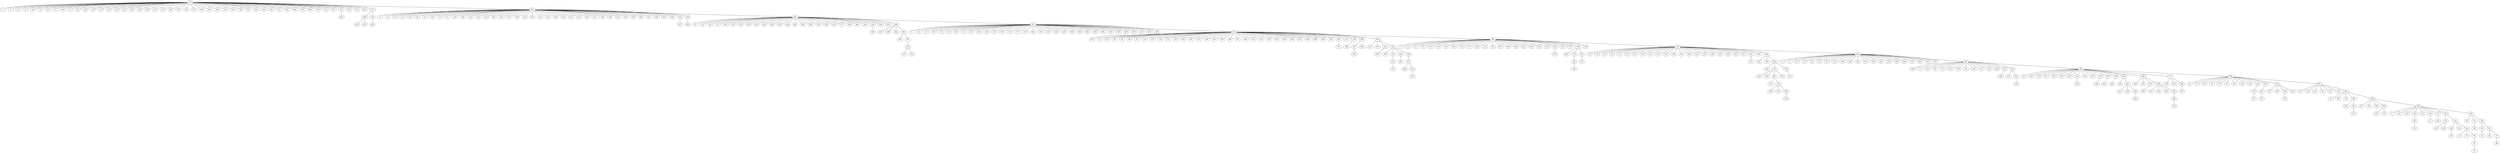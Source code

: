 graph X {
435 -- 1;
435 -- 4;
435 -- 22;
435 -- 24;
435 -- 29;
435 -- 32;
435 -- 46;
435 -- 57;
435 -- 69;
435 -- 76;
435 -- 84;
435 -- 100;
435 -- 108;
435 -- 110;
435 -- 142;
435 -- 144;
435 -- 157;
435 -- 170;
435 -- 180;
435 -- 188;
435 -- 223;
435 -- 225;
435 -- 226;
435 -- 252;
435 -- 256;
435 -- 273;
435 -- 296;
435 -- 302;
435 -- 308;
435 -- 310;
435 -- 319;
435 -- 329;
435 -- 351;
435 -- 360;
435 -- 366;
435 -- 381;
435 -- 391;
435 -- 394;
435 -- 396;
435 -- 397;
435 -- 403;
435 -- 409;
435 -- 410;
435 -- 411;
435 -- 432;
435 -- 433;
435 -- 441;
435 -- 447;
435 -- 471;
435 -- 485;
485 -- 9;
485 -- 10;
485 -- 25;
485 -- 35;
485 -- 40;
485 -- 45;
485 -- 61;
485 -- 66;
485 -- 73;
485 -- 77;
485 -- 102;
485 -- 106;
485 -- 115;
485 -- 155;
485 -- 156;
485 -- 160;
485 -- 163;
485 -- 171;
485 -- 190;
485 -- 192;
485 -- 204;
485 -- 213;
485 -- 231;
485 -- 240;
485 -- 242;
485 -- 251;
485 -- 315;
485 -- 325;
485 -- 327;
485 -- 338;
485 -- 339;
485 -- 353;
485 -- 355;
485 -- 379;
485 -- 429;
485 -- 431;
485 -- 440;
485 -- 443;
485 -- 446;
485 -- 474;
485 -- 478;
485 -- 481;
481 -- 15;
481 -- 23;
481 -- 49;
481 -- 63;
481 -- 104;
481 -- 114;
481 -- 123;
481 -- 125;
481 -- 129;
481 -- 194;
481 -- 206;
481 -- 218;
481 -- 268;
481 -- 281;
481 -- 283;
481 -- 289;
481 -- 314;
481 -- 316;
481 -- 333;
481 -- 377;
481 -- 380;
481 -- 402;
481 -- 416;
481 -- 418;
481 -- 428;
481 -- 453;
481 -- 469;
481 -- 475;
475 -- 3;
475 -- 14;
475 -- 27;
475 -- 28;
475 -- 31;
475 -- 37;
475 -- 56;
475 -- 71;
475 -- 87;
475 -- 128;
475 -- 136;
475 -- 150;
475 -- 154;
475 -- 172;
475 -- 177;
475 -- 215;
475 -- 222;
475 -- 253;
475 -- 267;
475 -- 282;
475 -- 349;
475 -- 358;
475 -- 359;
475 -- 362;
475 -- 364;
475 -- 386;
475 -- 393;
475 -- 395;
475 -- 406;
475 -- 408;
475 -- 423;
475 -- 436;
475 -- 444;
475 -- 462;
462 -- 6;
462 -- 38;
462 -- 64;
462 -- 82;
462 -- 86;
462 -- 97;
462 -- 119;
462 -- 174;
462 -- 178;
462 -- 179;
462 -- 187;
462 -- 201;
462 -- 207;
462 -- 217;
462 -- 236;
462 -- 241;
462 -- 265;
462 -- 269;
462 -- 272;
462 -- 294;
462 -- 313;
462 -- 318;
462 -- 320;
462 -- 330;
462 -- 348;
462 -- 356;
462 -- 373;
462 -- 385;
462 -- 388;
462 -- 390;
462 -- 392;
462 -- 405;
462 -- 413;
462 -- 439;
462 -- 448;
462 -- 449;
462 -- 450;
450 -- 7;
450 -- 12;
450 -- 16;
450 -- 78;
450 -- 137;
450 -- 143;
450 -- 158;
450 -- 166;
450 -- 168;
450 -- 175;
450 -- 210;
450 -- 214;
450 -- 232;
450 -- 237;
450 -- 238;
450 -- 254;
450 -- 261;
450 -- 304;
450 -- 332;
450 -- 335;
450 -- 346;
450 -- 354;
450 -- 357;
450 -- 399;
450 -- 400;
450 -- 430;
430 -- 18;
430 -- 34;
430 -- 65;
430 -- 67;
430 -- 72;
430 -- 111;
430 -- 112;
430 -- 118;
430 -- 121;
430 -- 141;
430 -- 148;
430 -- 164;
430 -- 182;
430 -- 200;
430 -- 212;
430 -- 245;
430 -- 246;
430 -- 257;
430 -- 300;
430 -- 303;
430 -- 321;
430 -- 352;
430 -- 365;
430 -- 389;
430 -- 421;
421 -- 0;
421 -- 5;
421 -- 43;
421 -- 47;
421 -- 52;
421 -- 75;
421 -- 85;
421 -- 131;
421 -- 198;
421 -- 202;
421 -- 203;
421 -- 211;
421 -- 233;
421 -- 243;
421 -- 247;
421 -- 248;
421 -- 260;
421 -- 274;
421 -- 285;
421 -- 291;
421 -- 301;
421 -- 382;
382 -- 11;
382 -- 39;
382 -- 44;
382 -- 55;
382 -- 103;
382 -- 120;
382 -- 122;
382 -- 134;
382 -- 191;
382 -- 224;
382 -- 262;
382 -- 295;
382 -- 322;
382 -- 361;
361 -- 33;
361 -- 50;
361 -- 53;
361 -- 83;
361 -- 124;
361 -- 145;
361 -- 221;
361 -- 255;
361 -- 276;
361 -- 277;
361 -- 279;
361 -- 287;
361 -- 299;
361 -- 305;
361 -- 306;
361 -- 317;
361 -- 328;
328 -- 42;
328 -- 51;
328 -- 60;
328 -- 70;
328 -- 74;
328 -- 93;
328 -- 107;
328 -- 162;
328 -- 184;
328 -- 209;
328 -- 219;
328 -- 230;
328 -- 259;
259 -- 17;
259 -- 30;
259 -- 62;
259 -- 92;
259 -- 113;
259 -- 183;
259 -- 244;
244 -- 58;
244 -- 89;
244 -- 130;
244 -- 195;
244 -- 208;
208 -- 26;
208 -- 79;
208 -- 149;
208 -- 185;
208 -- 205;
205 -- 2;
205 -- 19;
205 -- 127;
205 -- 132;
205 -- 133;
205 -- 140;
205 -- 147;
205 -- 186;
205 -- 189;
189 -- 68;
189 -- 91;
189 -- 96;
96 -- 88;
96 -- 90;
90 -- 20;
90 -- 81;
81 -- 48;
88 -- 41;
91 -- 80;
186 -- 138;
186 -- 165;
165 -- 109;
165 -- 116;
165 -- 126;
126 -- 8;
126 -- 13;
126 -- 95;
95 -- 94;
94 -- 36;
109 -- 59;
138 -- 99;
138 -- 105;
147 -- 139;
140 -- 21;
132 -- 98;
98 -- 54;
185 -- 135;
185 -- 153;
195 -- 146;
195 -- 167;
167 -- 101;
230 -- 117;
230 -- 159;
230 -- 196;
230 -- 220;
196 -- 193;
219 -- 181;
181 -- 151;
209 -- 176;
176 -- 173;
317 -- 169;
317 -- 216;
317 -- 288;
288 -- 227;
306 -- 228;
306 -- 270;
306 -- 275;
306 -- 298;
298 -- 197;
298 -- 235;
298 -- 239;
298 -- 292;
292 -- 250;
250 -- 234;
275 -- 258;
305 -- 152;
305 -- 297;
297 -- 161;
297 -- 199;
297 -- 284;
284 -- 249;
299 -- 280;
287 -- 263;
279 -- 266;
255 -- 229;
322 -- 271;
322 -- 293;
293 -- 278;
295 -- 264;
301 -- 286;
389 -- 331;
389 -- 336;
389 -- 383;
383 -- 350;
383 -- 376;
383 -- 378;
378 -- 312;
376 -- 323;
376 -- 340;
376 -- 367;
376 -- 370;
367 -- 341;
367 -- 345;
345 -- 290;
345 -- 307;
345 -- 326;
326 -- 324;
352 -- 311;
399 -- 363;
399 -- 375;
399 -- 384;
384 -- 372;
375 -- 347;
347 -- 342;
346 -- 334;
449 -- 344;
449 -- 419;
449 -- 422;
449 -- 434;
434 -- 404;
434 -- 417;
434 -- 420;
434 -- 425;
425 -- 415;
415 -- 368;
415 -- 374;
374 -- 337;
420 -- 401;
417 -- 414;
414 -- 371;
422 -- 369;
448 -- 407;
448 -- 426;
407 -- 309;
439 -- 398;
405 -- 387;
444 -- 427;
469 -- 412;
469 -- 438;
469 -- 442;
469 -- 461;
461 -- 454;
461 -- 459;
459 -- 452;
452 -- 437;
452 -- 451;
418 -- 343;
478 -- 456;
474 -- 457;
471 -- 466;
471 -- 470;
470 -- 460;
466 -- 463;
466 -- 465;
432 -- 424;
}
